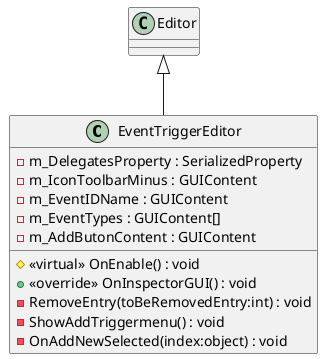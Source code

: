 @startuml
class EventTriggerEditor {
    - m_DelegatesProperty : SerializedProperty
    - m_IconToolbarMinus : GUIContent
    - m_EventIDName : GUIContent
    - m_EventTypes : GUIContent[]
    - m_AddButonContent : GUIContent
    # <<virtual>> OnEnable() : void
    + <<override>> OnInspectorGUI() : void
    - RemoveEntry(toBeRemovedEntry:int) : void
    - ShowAddTriggermenu() : void
    - OnAddNewSelected(index:object) : void
}
Editor <|-- EventTriggerEditor
@enduml

